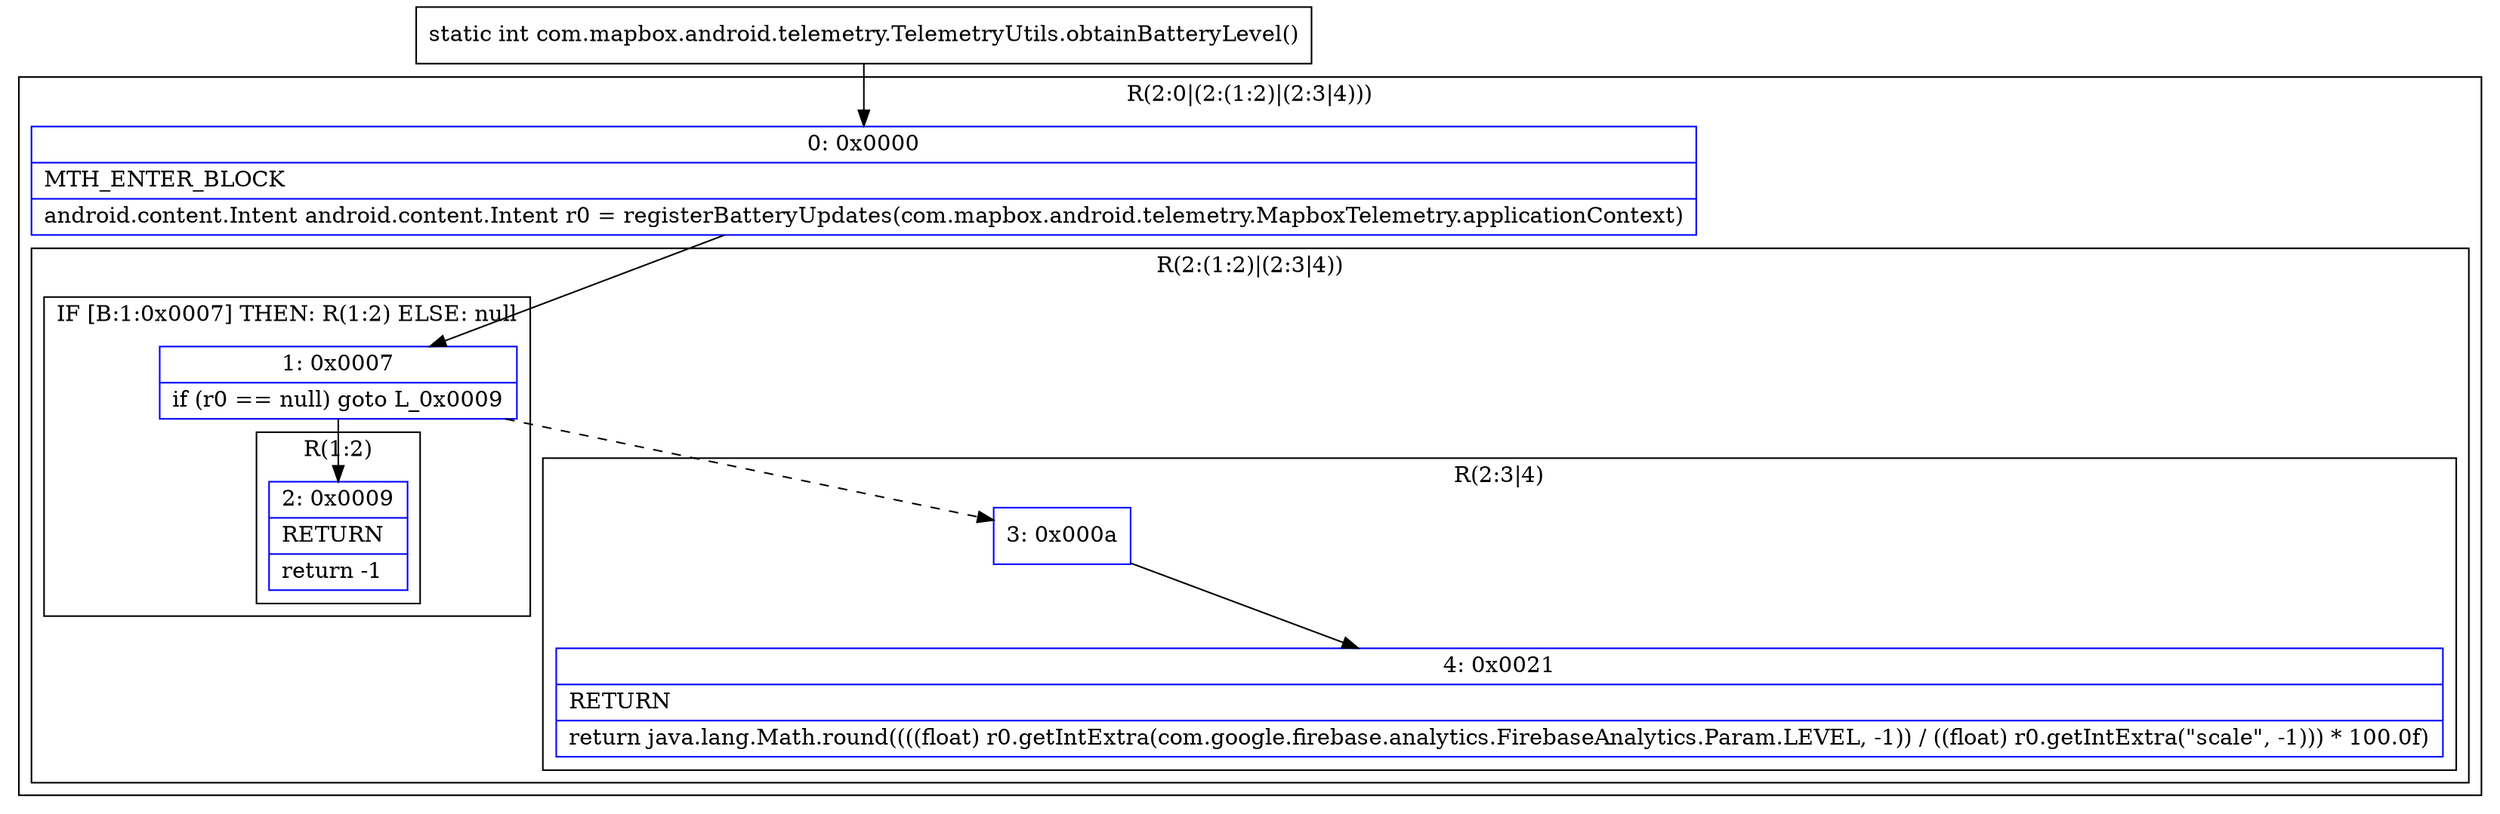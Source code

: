 digraph "CFG forcom.mapbox.android.telemetry.TelemetryUtils.obtainBatteryLevel()I" {
subgraph cluster_Region_842903464 {
label = "R(2:0|(2:(1:2)|(2:3|4)))";
node [shape=record,color=blue];
Node_0 [shape=record,label="{0\:\ 0x0000|MTH_ENTER_BLOCK\l|android.content.Intent android.content.Intent r0 = registerBatteryUpdates(com.mapbox.android.telemetry.MapboxTelemetry.applicationContext)\l}"];
subgraph cluster_Region_1112096839 {
label = "R(2:(1:2)|(2:3|4))";
node [shape=record,color=blue];
subgraph cluster_IfRegion_1668541030 {
label = "IF [B:1:0x0007] THEN: R(1:2) ELSE: null";
node [shape=record,color=blue];
Node_1 [shape=record,label="{1\:\ 0x0007|if (r0 == null) goto L_0x0009\l}"];
subgraph cluster_Region_1410267931 {
label = "R(1:2)";
node [shape=record,color=blue];
Node_2 [shape=record,label="{2\:\ 0x0009|RETURN\l|return \-1\l}"];
}
}
subgraph cluster_Region_1249710884 {
label = "R(2:3|4)";
node [shape=record,color=blue];
Node_3 [shape=record,label="{3\:\ 0x000a}"];
Node_4 [shape=record,label="{4\:\ 0x0021|RETURN\l|return java.lang.Math.round((((float) r0.getIntExtra(com.google.firebase.analytics.FirebaseAnalytics.Param.LEVEL, \-1)) \/ ((float) r0.getIntExtra(\"scale\", \-1))) * 100.0f)\l}"];
}
}
}
MethodNode[shape=record,label="{static int com.mapbox.android.telemetry.TelemetryUtils.obtainBatteryLevel() }"];
MethodNode -> Node_0;
Node_0 -> Node_1;
Node_1 -> Node_2;
Node_1 -> Node_3[style=dashed];
Node_3 -> Node_4;
}

